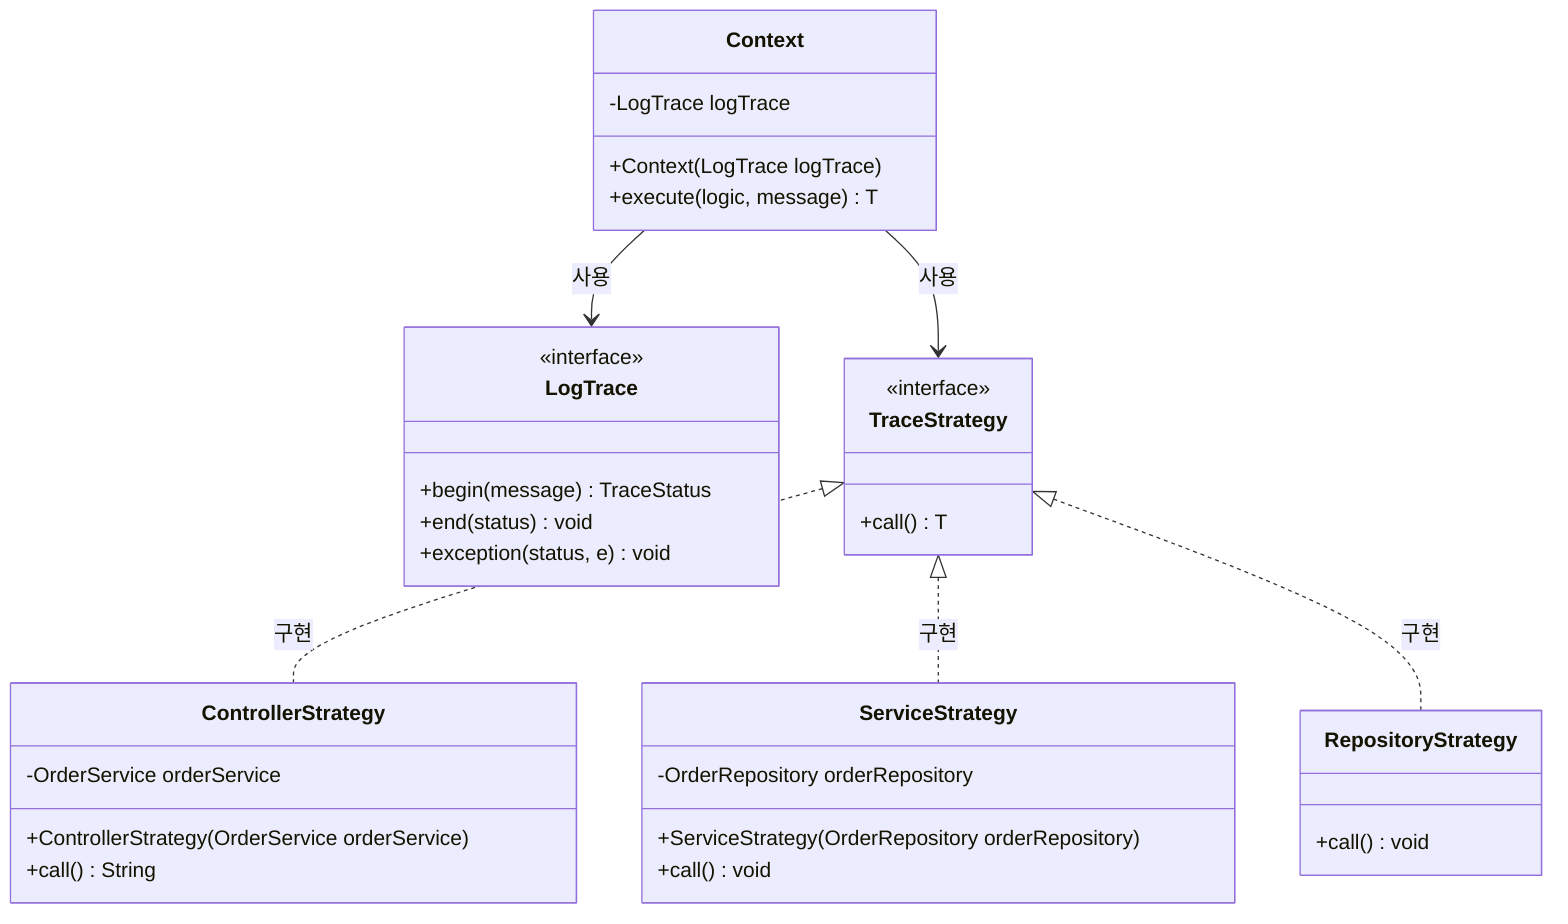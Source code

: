 classDiagram
    class LogTrace {
        <<interface>>
        +begin(message) TraceStatus
        +end(status) void
        +exception(status, e) void
    }
    
    class Context {
        -LogTrace logTrace
        +Context(LogTrace logTrace)
        +execute(logic, message) T
    }
    
    class TraceStrategy {
        <<interface>>
        +call() T
    }
    
    class ControllerStrategy {
        -OrderService orderService
        +ControllerStrategy(OrderService orderService)
        +call() String
    }
    
    class ServiceStrategy {
        -OrderRepository orderRepository
        +ServiceStrategy(OrderRepository orderRepository)
        +call() void
    }
    
    class RepositoryStrategy {
        +call() void
    }
    
    Context --> LogTrace : 사용
    Context --> TraceStrategy : 사용
    TraceStrategy <|.. ControllerStrategy : 구현
    TraceStrategy <|.. ServiceStrategy : 구현
    TraceStrategy <|.. RepositoryStrategy : 구현